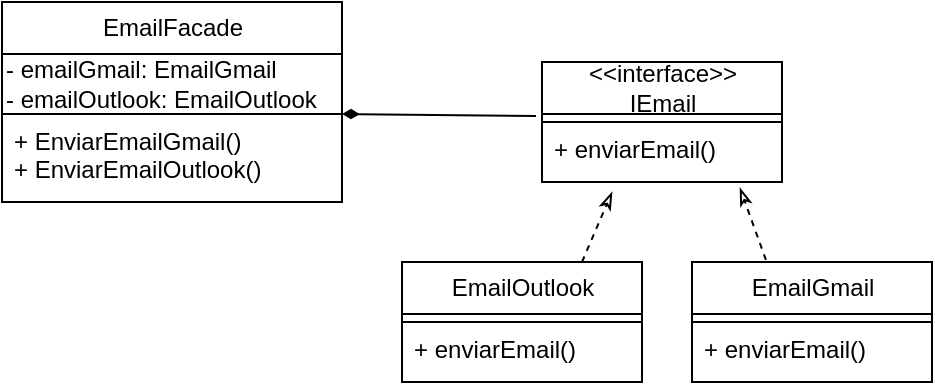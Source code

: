 <mxfile>
    <diagram id="WZEYdAGoG9L1kX_4EpiY" name="Page-1">
        <mxGraphModel dx="522" dy="228" grid="1" gridSize="10" guides="1" tooltips="1" connect="1" arrows="1" fold="1" page="1" pageScale="1" pageWidth="850" pageHeight="1100" math="0" shadow="0">
            <root>
                <mxCell id="0"/>
                <mxCell id="1" parent="0"/>
                <mxCell id="2" value="EmailFacade" style="swimlane;fontStyle=0;childLayout=stackLayout;horizontal=1;startSize=26;fillColor=none;horizontalStack=0;resizeParent=1;resizeParentMax=0;resizeLast=0;collapsible=1;marginBottom=0;html=1;" vertex="1" parent="1">
                    <mxGeometry x="20" y="150" width="170" height="100" as="geometry"/>
                </mxCell>
                <mxCell id="3" value="&lt;span style=&quot;&quot;&gt;- emailGmail: EmailGmail&lt;/span&gt;&lt;br style=&quot;&quot;&gt;&lt;div style=&quot;&quot;&gt;&lt;span style=&quot;background-color: initial;&quot;&gt;- emailOutlook: EmailOutlook&lt;/span&gt;&lt;/div&gt;" style="text;html=1;strokeColor=none;fillColor=none;align=left;verticalAlign=middle;whiteSpace=wrap;rounded=0;" vertex="1" parent="2">
                    <mxGeometry y="26" width="170" height="30" as="geometry"/>
                </mxCell>
                <mxCell id="4" value="+ EnviarEmailGmail()&lt;br&gt;+ EnviarEmailOutlook()" style="text;strokeColor=default;fillColor=none;align=left;verticalAlign=top;spacingLeft=4;spacingRight=4;overflow=hidden;rotatable=0;points=[[0,0.5],[1,0.5]];portConstraint=eastwest;whiteSpace=wrap;html=1;" vertex="1" parent="2">
                    <mxGeometry y="56" width="170" height="44" as="geometry"/>
                </mxCell>
                <mxCell id="5" value="&amp;lt;&amp;lt;interface&amp;gt;&amp;gt;&lt;br&gt;IEmail" style="swimlane;fontStyle=0;childLayout=stackLayout;horizontal=1;startSize=26;fillColor=none;horizontalStack=0;resizeParent=1;resizeParentMax=0;resizeLast=0;collapsible=1;marginBottom=0;html=1;" vertex="1" parent="1">
                    <mxGeometry x="290" y="180" width="120" height="60" as="geometry"/>
                </mxCell>
                <mxCell id="6" value="" style="text;html=1;strokeColor=default;fillColor=none;align=center;verticalAlign=middle;whiteSpace=wrap;rounded=0;" vertex="1" parent="5">
                    <mxGeometry y="26" width="120" height="4" as="geometry"/>
                </mxCell>
                <mxCell id="7" value="+ enviarEmail()" style="text;strokeColor=default;fillColor=none;align=left;verticalAlign=top;spacingLeft=4;spacingRight=4;overflow=hidden;rotatable=0;points=[[0,0.5],[1,0.5]];portConstraint=eastwest;whiteSpace=wrap;html=1;" vertex="1" parent="5">
                    <mxGeometry y="30" width="120" height="30" as="geometry"/>
                </mxCell>
                <mxCell id="8" value="EmailGmail" style="swimlane;fontStyle=0;childLayout=stackLayout;horizontal=1;startSize=26;fillColor=none;horizontalStack=0;resizeParent=1;resizeParentMax=0;resizeLast=0;collapsible=1;marginBottom=0;html=1;" vertex="1" parent="1">
                    <mxGeometry x="365" y="280" width="120" height="60" as="geometry"/>
                </mxCell>
                <mxCell id="9" value="" style="text;html=1;strokeColor=default;fillColor=none;align=center;verticalAlign=middle;whiteSpace=wrap;rounded=0;" vertex="1" parent="8">
                    <mxGeometry y="26" width="120" height="4" as="geometry"/>
                </mxCell>
                <mxCell id="10" value="+ enviarEmail()" style="text;strokeColor=default;fillColor=none;align=left;verticalAlign=top;spacingLeft=4;spacingRight=4;overflow=hidden;rotatable=0;points=[[0,0.5],[1,0.5]];portConstraint=eastwest;whiteSpace=wrap;html=1;" vertex="1" parent="8">
                    <mxGeometry y="30" width="120" height="30" as="geometry"/>
                </mxCell>
                <mxCell id="11" value="EmailOutlook" style="swimlane;fontStyle=0;childLayout=stackLayout;horizontal=1;startSize=26;fillColor=none;horizontalStack=0;resizeParent=1;resizeParentMax=0;resizeLast=0;collapsible=1;marginBottom=0;html=1;" vertex="1" parent="1">
                    <mxGeometry x="220" y="280" width="120" height="60" as="geometry"/>
                </mxCell>
                <mxCell id="12" value="" style="text;html=1;strokeColor=default;fillColor=none;align=center;verticalAlign=middle;whiteSpace=wrap;rounded=0;" vertex="1" parent="11">
                    <mxGeometry y="26" width="120" height="4" as="geometry"/>
                </mxCell>
                <mxCell id="13" value="+ enviarEmail()" style="text;strokeColor=default;fillColor=none;align=left;verticalAlign=top;spacingLeft=4;spacingRight=4;overflow=hidden;rotatable=0;points=[[0,0.5],[1,0.5]];portConstraint=eastwest;whiteSpace=wrap;html=1;" vertex="1" parent="11">
                    <mxGeometry y="30" width="120" height="30" as="geometry"/>
                </mxCell>
                <mxCell id="14" style="edgeStyle=none;html=1;exitX=0.308;exitY=-0.017;exitDx=0;exitDy=0;entryX=0.825;entryY=1.1;entryDx=0;entryDy=0;entryPerimeter=0;fontColor=default;labelBorderColor=none;dashed=1;exitPerimeter=0;endArrow=classicThin;endFill=0;" edge="1" parent="1" source="8" target="7">
                    <mxGeometry relative="1" as="geometry">
                        <mxPoint x="420" y="190" as="sourcePoint"/>
                        <mxPoint x="369.04" y="189" as="targetPoint"/>
                    </mxGeometry>
                </mxCell>
                <mxCell id="15" style="edgeStyle=none;html=1;exitX=0.75;exitY=0;exitDx=0;exitDy=0;entryX=0.292;entryY=1.167;entryDx=0;entryDy=0;entryPerimeter=0;fontColor=default;labelBorderColor=none;dashed=1;endArrow=classicThin;endFill=0;" edge="1" parent="1" source="11" target="7">
                    <mxGeometry relative="1" as="geometry">
                        <mxPoint x="411.96" y="288.98" as="sourcePoint"/>
                        <mxPoint x="399" y="253" as="targetPoint"/>
                    </mxGeometry>
                </mxCell>
                <mxCell id="16" style="edgeStyle=none;html=1;exitX=-0.025;exitY=-0.1;exitDx=0;exitDy=0;entryX=1;entryY=1;entryDx=0;entryDy=0;fontColor=default;labelBorderColor=none;endArrow=diamondThin;endFill=1;exitPerimeter=0;" edge="1" parent="1" source="7" target="3">
                    <mxGeometry relative="1" as="geometry">
                        <mxPoint x="320" y="290" as="sourcePoint"/>
                        <mxPoint x="335.04" y="255.01" as="targetPoint"/>
                    </mxGeometry>
                </mxCell>
            </root>
        </mxGraphModel>
    </diagram>
</mxfile>